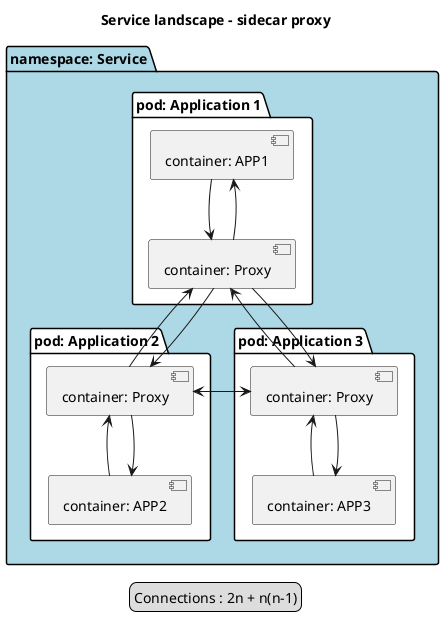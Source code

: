 @startuml

title Service landscape - sidecar proxy
skinparam componentStyle uml2

package "namespace: Service" #LightBlue {
  package "pod: Application 1" #White {
    component "container: APP1" as APP1
    component "container: Proxy" as APP1Proxy
  }

  package "pod: Application 2" #White {
    component "container: Proxy" as APP2Proxy
    component "container: APP2" as APP2
  }

  package "pod: Application 3" #White {
   component "container: APP3" as APP3
    component "container: Proxy" as APP3Proxy
  }

}

APP1Proxy --> APP2Proxy
APP1Proxy --> APP3Proxy

APP2Proxy --> APP1Proxy
APP2Proxy --> APP3Proxy

APP3Proxy --> APP1Proxy
APP3Proxy --> APP2Proxy

APP1 -d-> APP1Proxy
APP1Proxy -u-> APP1

APP2 -u-> APP2Proxy
APP2Proxy -d-> APP2

APP3 -u-> APP3Proxy
APP3Proxy -d-> APP3

legend
  Connections : 2n + n(n-1)
end legend

@enduml


